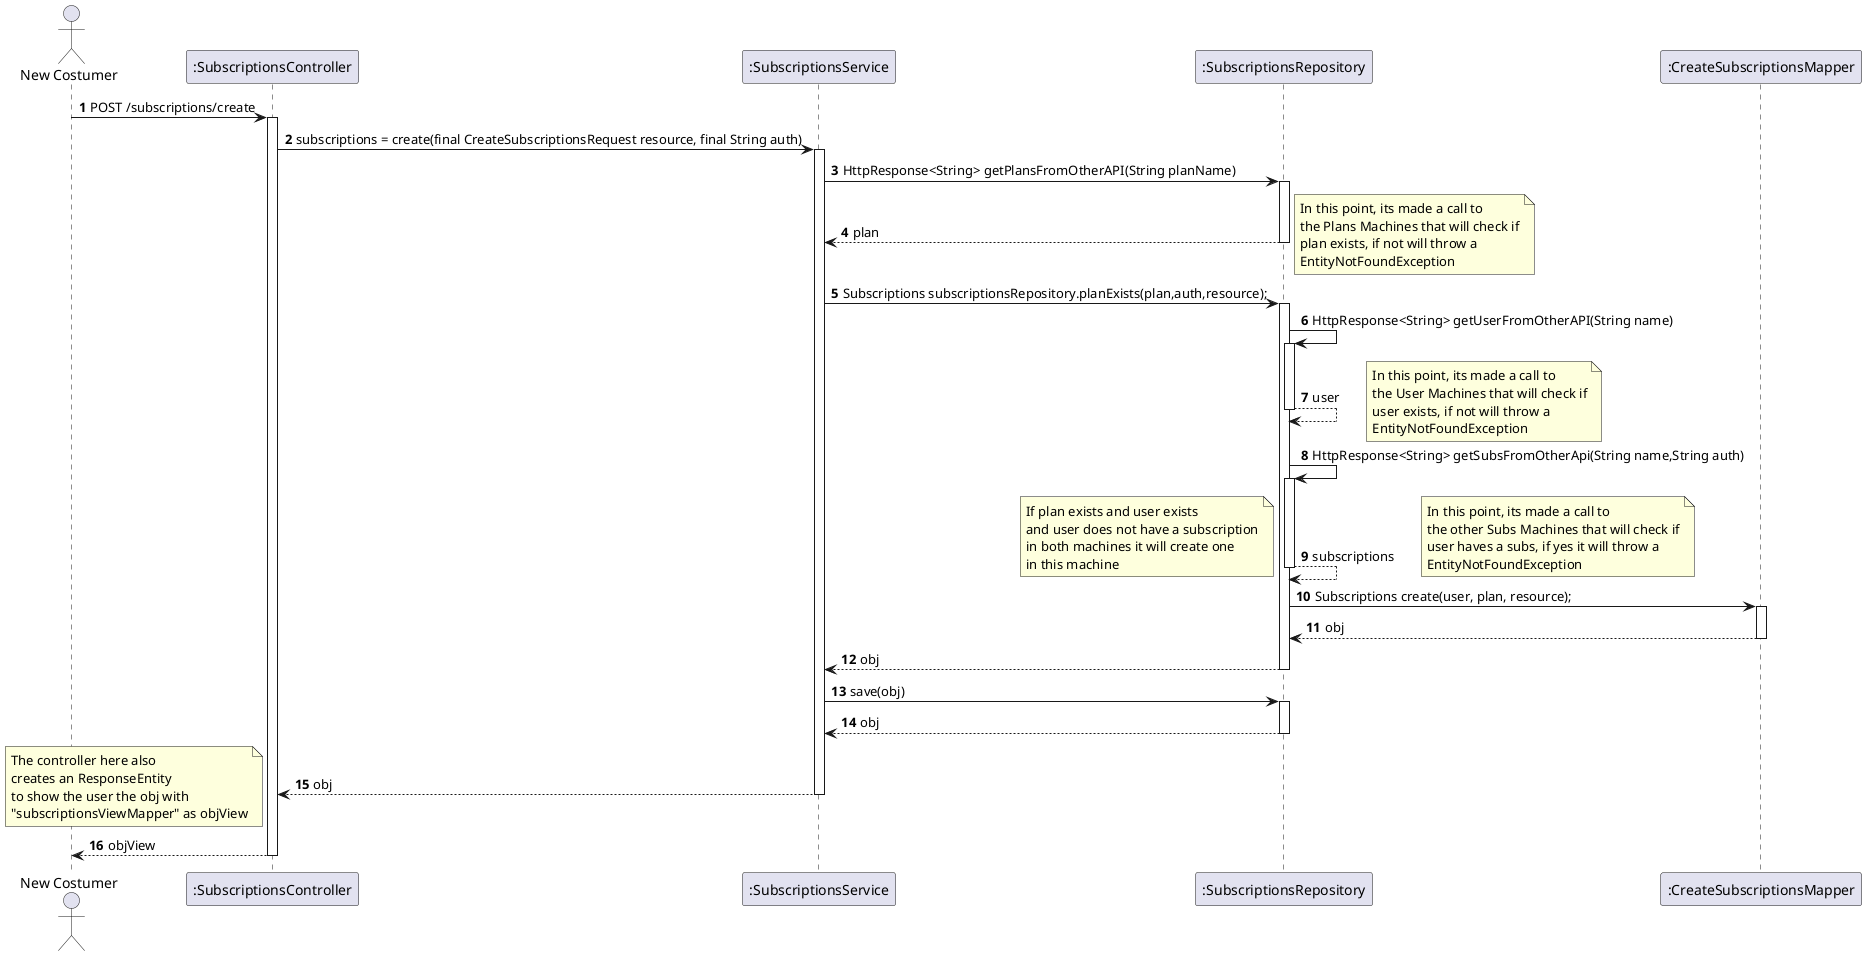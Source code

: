 @startuml
'https://plantuml.com/sequence-diagram
autoactivate on
autonumber
actor "New Costumer" as Ac
participant ":SubscriptionsController" as Ctrl
participant ":SubscriptionsService" as Serv
participant ":SubscriptionsRepository" as SubRepo
participant ":CreateSubscriptionsMapper" as Mapper
Ac -> Ctrl : POST /subscriptions/create
Ctrl -> Serv : subscriptions = create(final CreateSubscriptionsRequest resource, final String auth)
Serv -> SubRepo : HttpResponse<String> getPlansFromOtherAPI(String planName)
SubRepo --> Serv : plan
note right
  In this point, its made a call to
  the Plans Machines that will check if
  plan exists, if not will throw a
  EntityNotFoundException
end note
Serv -> SubRepo: Subscriptions subscriptionsRepository.planExists(plan,auth,resource);

SubRepo -> SubRepo : HttpResponse<String> getUserFromOtherAPI(String name)
SubRepo --> SubRepo : user



note right
  In this point, its made a call to
  the User Machines that will check if
  user exists, if not will throw a
  EntityNotFoundException
end note

SubRepo -> SubRepo :HttpResponse<String> getSubsFromOtherApi(String name,String auth)
SubRepo --> SubRepo : subscriptions
note right
  In this point, its made a call to
  the other Subs Machines that will check if
  user haves a subs, if yes it will throw a
  EntityNotFoundException
end note


note left
  If plan exists and user exists
  and user does not have a subscription
  in both machines it will create one
  in this machine
end note
SubRepo -> Mapper :Subscriptions create(user, plan, resource);
Mapper --> SubRepo: obj

SubRepo --> Serv: obj


Serv -> SubRepo: save(obj)
SubRepo --> Serv: obj
Serv --> Ctrl: obj


note left
 The controller here also
 creates an ResponseEntity
 to show the user the obj with
 "subscriptionsViewMapper" as objView
end note
Ac <-- Ctrl : objView

@enduml
